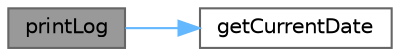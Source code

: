 digraph "printLog"
{
 // LATEX_PDF_SIZE
  bgcolor="transparent";
  edge [fontname=Helvetica,fontsize=10,labelfontname=Helvetica,labelfontsize=10];
  node [fontname=Helvetica,fontsize=10,shape=box,height=0.2,width=0.4];
  rankdir="LR";
  Node1 [id="Node000001",label="printLog",height=0.2,width=0.4,color="gray40", fillcolor="grey60", style="filled", fontcolor="black",tooltip="chttpserver::printLog 打印用户日志"];
  Node1 -> Node2 [id="edge1_Node000001_Node000002",color="steelblue1",style="solid",tooltip=" "];
  Node2 [id="Node000002",label="getCurrentDate",height=0.2,width=0.4,color="grey40", fillcolor="white", style="filled",URL="$classchttpserver.html#ae9793b5694d7c2405cc04c5ec797d8fd",tooltip="CModbusClient::getCurrentDate 得到当前时间"];
}
